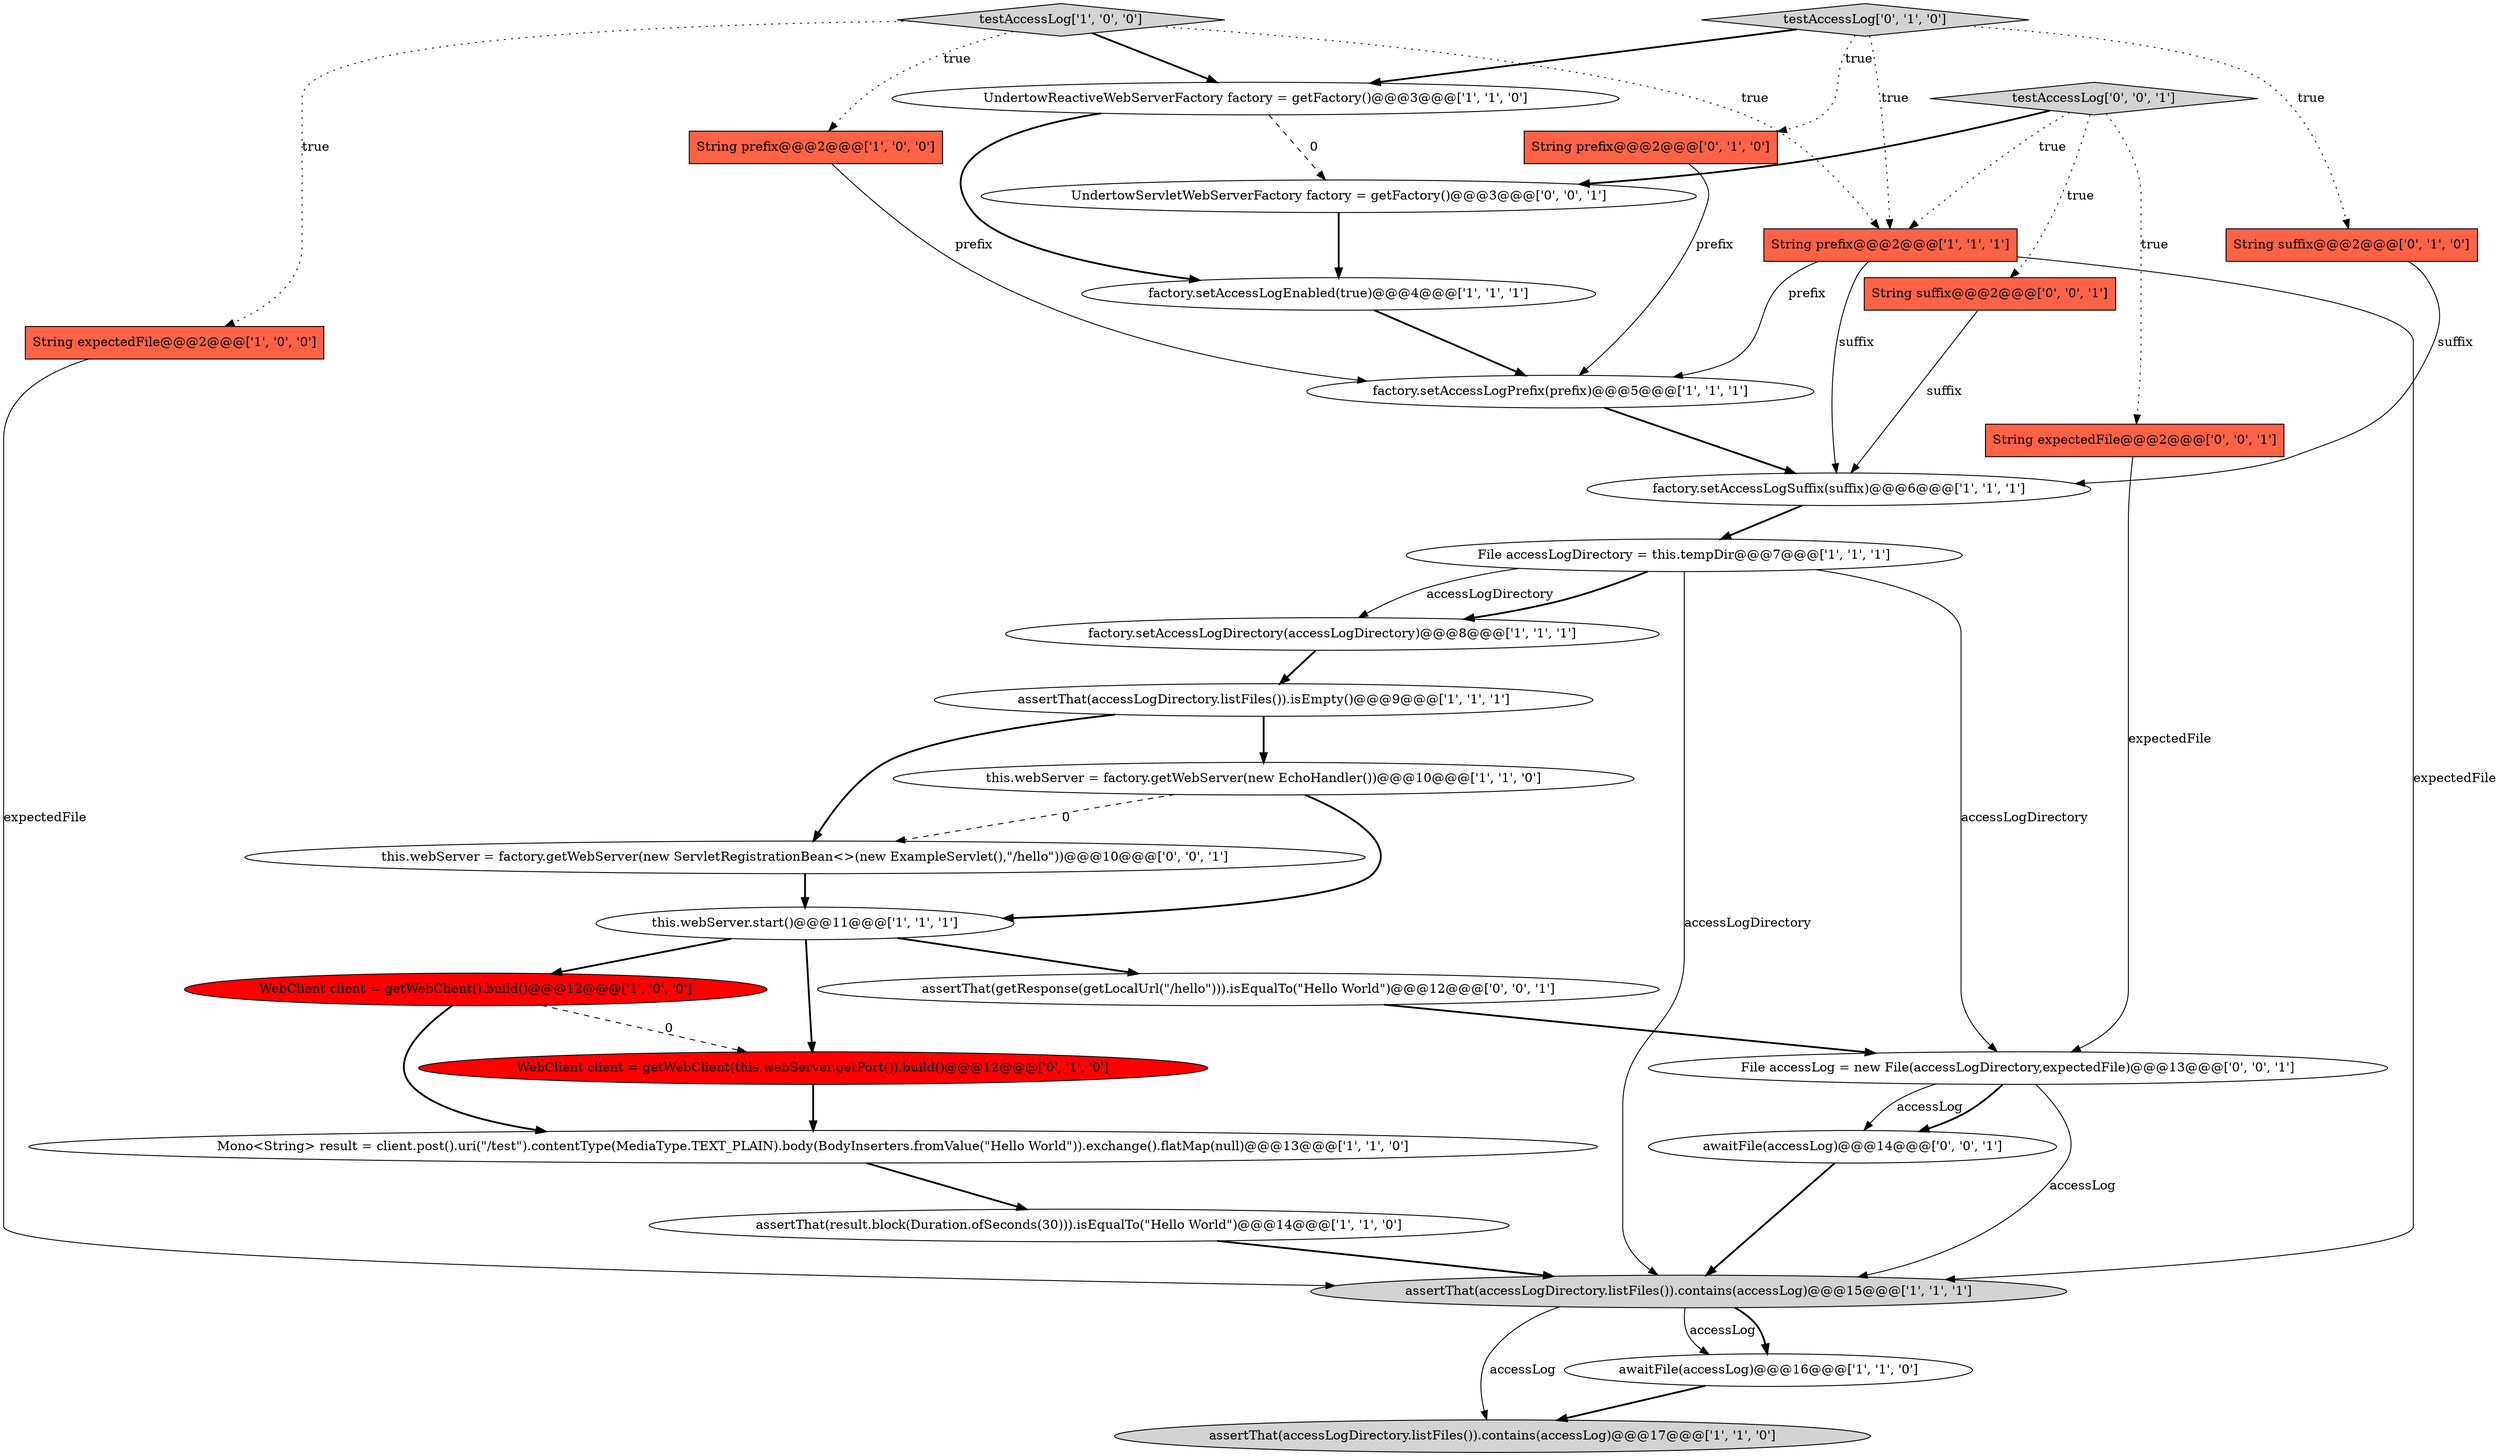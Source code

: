digraph {
4 [style = filled, label = "assertThat(accessLogDirectory.listFiles()).contains(accessLog)@@@15@@@['1', '1', '1']", fillcolor = lightgray, shape = ellipse image = "AAA0AAABBB1BBB"];
30 [style = filled, label = "UndertowServletWebServerFactory factory = getFactory()@@@3@@@['0', '0', '1']", fillcolor = white, shape = ellipse image = "AAA0AAABBB3BBB"];
18 [style = filled, label = "String prefix@@@2@@@['1', '1', '1']", fillcolor = tomato, shape = box image = "AAA0AAABBB1BBB"];
29 [style = filled, label = "awaitFile(accessLog)@@@14@@@['0', '0', '1']", fillcolor = white, shape = ellipse image = "AAA0AAABBB3BBB"];
7 [style = filled, label = "UndertowReactiveWebServerFactory factory = getFactory()@@@3@@@['1', '1', '0']", fillcolor = white, shape = ellipse image = "AAA0AAABBB1BBB"];
16 [style = filled, label = "assertThat(accessLogDirectory.listFiles()).isEmpty()@@@9@@@['1', '1', '1']", fillcolor = white, shape = ellipse image = "AAA0AAABBB1BBB"];
6 [style = filled, label = "String expectedFile@@@2@@@['1', '0', '0']", fillcolor = tomato, shape = box image = "AAA0AAABBB1BBB"];
2 [style = filled, label = "factory.setAccessLogSuffix(suffix)@@@6@@@['1', '1', '1']", fillcolor = white, shape = ellipse image = "AAA0AAABBB1BBB"];
21 [style = filled, label = "testAccessLog['0', '1', '0']", fillcolor = lightgray, shape = diamond image = "AAA0AAABBB2BBB"];
15 [style = filled, label = "factory.setAccessLogEnabled(true)@@@4@@@['1', '1', '1']", fillcolor = white, shape = ellipse image = "AAA0AAABBB1BBB"];
26 [style = filled, label = "String suffix@@@2@@@['0', '0', '1']", fillcolor = tomato, shape = box image = "AAA0AAABBB3BBB"];
17 [style = filled, label = "factory.setAccessLogDirectory(accessLogDirectory)@@@8@@@['1', '1', '1']", fillcolor = white, shape = ellipse image = "AAA0AAABBB1BBB"];
27 [style = filled, label = "this.webServer = factory.getWebServer(new ServletRegistrationBean<>(new ExampleServlet(),\"/hello\"))@@@10@@@['0', '0', '1']", fillcolor = white, shape = ellipse image = "AAA0AAABBB3BBB"];
5 [style = filled, label = "Mono<String> result = client.post().uri(\"/test\").contentType(MediaType.TEXT_PLAIN).body(BodyInserters.fromValue(\"Hello World\")).exchange().flatMap(null)@@@13@@@['1', '1', '0']", fillcolor = white, shape = ellipse image = "AAA0AAABBB1BBB"];
11 [style = filled, label = "assertThat(accessLogDirectory.listFiles()).contains(accessLog)@@@17@@@['1', '1', '0']", fillcolor = lightgray, shape = ellipse image = "AAA0AAABBB1BBB"];
23 [style = filled, label = "testAccessLog['0', '0', '1']", fillcolor = lightgray, shape = diamond image = "AAA0AAABBB3BBB"];
0 [style = filled, label = "WebClient client = getWebClient().build()@@@12@@@['1', '0', '0']", fillcolor = red, shape = ellipse image = "AAA1AAABBB1BBB"];
25 [style = filled, label = "File accessLog = new File(accessLogDirectory,expectedFile)@@@13@@@['0', '0', '1']", fillcolor = white, shape = ellipse image = "AAA0AAABBB3BBB"];
24 [style = filled, label = "String expectedFile@@@2@@@['0', '0', '1']", fillcolor = tomato, shape = box image = "AAA0AAABBB3BBB"];
19 [style = filled, label = "String suffix@@@2@@@['0', '1', '0']", fillcolor = tomato, shape = box image = "AAA0AAABBB2BBB"];
3 [style = filled, label = "String prefix@@@2@@@['1', '0', '0']", fillcolor = tomato, shape = box image = "AAA0AAABBB1BBB"];
14 [style = filled, label = "File accessLogDirectory = this.tempDir@@@7@@@['1', '1', '1']", fillcolor = white, shape = ellipse image = "AAA0AAABBB1BBB"];
28 [style = filled, label = "assertThat(getResponse(getLocalUrl(\"/hello\"))).isEqualTo(\"Hello World\")@@@12@@@['0', '0', '1']", fillcolor = white, shape = ellipse image = "AAA0AAABBB3BBB"];
10 [style = filled, label = "awaitFile(accessLog)@@@16@@@['1', '1', '0']", fillcolor = white, shape = ellipse image = "AAA0AAABBB1BBB"];
12 [style = filled, label = "factory.setAccessLogPrefix(prefix)@@@5@@@['1', '1', '1']", fillcolor = white, shape = ellipse image = "AAA0AAABBB1BBB"];
13 [style = filled, label = "this.webServer.start()@@@11@@@['1', '1', '1']", fillcolor = white, shape = ellipse image = "AAA0AAABBB1BBB"];
9 [style = filled, label = "this.webServer = factory.getWebServer(new EchoHandler())@@@10@@@['1', '1', '0']", fillcolor = white, shape = ellipse image = "AAA0AAABBB1BBB"];
8 [style = filled, label = "testAccessLog['1', '0', '0']", fillcolor = lightgray, shape = diamond image = "AAA0AAABBB1BBB"];
1 [style = filled, label = "assertThat(result.block(Duration.ofSeconds(30))).isEqualTo(\"Hello World\")@@@14@@@['1', '1', '0']", fillcolor = white, shape = ellipse image = "AAA0AAABBB1BBB"];
20 [style = filled, label = "String prefix@@@2@@@['0', '1', '0']", fillcolor = tomato, shape = box image = "AAA0AAABBB2BBB"];
22 [style = filled, label = "WebClient client = getWebClient(this.webServer.getPort()).build()@@@12@@@['0', '1', '0']", fillcolor = red, shape = ellipse image = "AAA1AAABBB2BBB"];
4->10 [style = solid, label="accessLog"];
4->10 [style = bold, label=""];
27->13 [style = bold, label=""];
26->2 [style = solid, label="suffix"];
1->4 [style = bold, label=""];
29->4 [style = bold, label=""];
21->20 [style = dotted, label="true"];
23->30 [style = bold, label=""];
16->27 [style = bold, label=""];
25->29 [style = solid, label="accessLog"];
21->18 [style = dotted, label="true"];
6->4 [style = solid, label="expectedFile"];
9->27 [style = dashed, label="0"];
18->4 [style = solid, label="expectedFile"];
14->17 [style = bold, label=""];
20->12 [style = solid, label="prefix"];
14->17 [style = solid, label="accessLogDirectory"];
19->2 [style = solid, label="suffix"];
25->29 [style = bold, label=""];
3->12 [style = solid, label="prefix"];
22->5 [style = bold, label=""];
0->22 [style = dashed, label="0"];
8->3 [style = dotted, label="true"];
8->7 [style = bold, label=""];
24->25 [style = solid, label="expectedFile"];
5->1 [style = bold, label=""];
12->2 [style = bold, label=""];
23->26 [style = dotted, label="true"];
8->6 [style = dotted, label="true"];
23->18 [style = dotted, label="true"];
18->2 [style = solid, label="suffix"];
21->19 [style = dotted, label="true"];
2->14 [style = bold, label=""];
25->4 [style = solid, label="accessLog"];
7->30 [style = dashed, label="0"];
18->12 [style = solid, label="prefix"];
21->7 [style = bold, label=""];
7->15 [style = bold, label=""];
28->25 [style = bold, label=""];
8->18 [style = dotted, label="true"];
15->12 [style = bold, label=""];
13->22 [style = bold, label=""];
13->28 [style = bold, label=""];
14->4 [style = solid, label="accessLogDirectory"];
14->25 [style = solid, label="accessLogDirectory"];
4->11 [style = solid, label="accessLog"];
16->9 [style = bold, label=""];
0->5 [style = bold, label=""];
17->16 [style = bold, label=""];
23->24 [style = dotted, label="true"];
30->15 [style = bold, label=""];
13->0 [style = bold, label=""];
9->13 [style = bold, label=""];
10->11 [style = bold, label=""];
}
